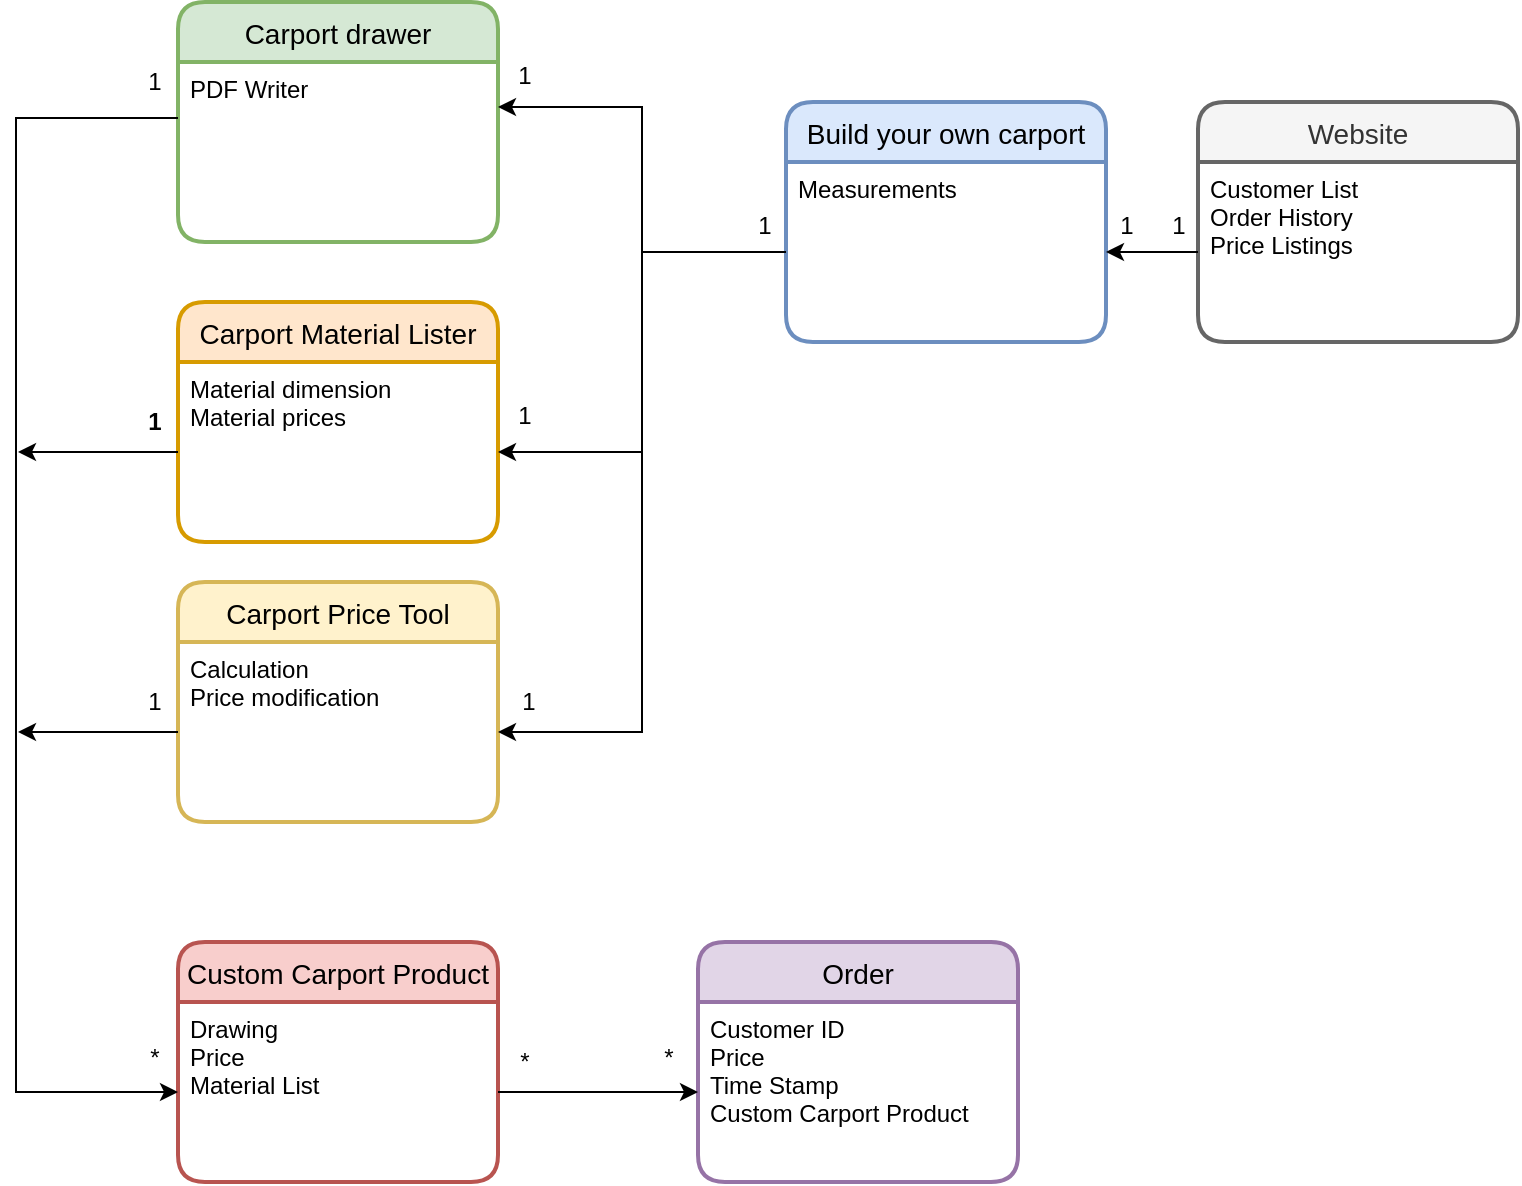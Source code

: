 <mxfile version="14.6.10" type="github">
  <diagram id="1-dc5FjnNaK5GkbeKmTL" name="Page-1">
    <mxGraphModel dx="1673" dy="896" grid="0" gridSize="10" guides="1" tooltips="1" connect="1" arrows="1" fold="1" page="1" pageScale="1" pageWidth="827" pageHeight="1169" math="0" shadow="0">
      <root>
        <mxCell id="0" />
        <mxCell id="1" parent="0" />
        <mxCell id="T65q6UnBMhBjgrhgO87Q-1" value="Website" style="swimlane;childLayout=stackLayout;horizontal=1;startSize=30;horizontalStack=0;rounded=1;fontSize=14;fontStyle=0;strokeWidth=2;resizeParent=0;resizeLast=1;shadow=0;dashed=0;align=center;fillColor=#f5f5f5;strokeColor=#666666;fontColor=#333333;" parent="1" vertex="1">
          <mxGeometry x="620" y="70" width="160" height="120" as="geometry" />
        </mxCell>
        <mxCell id="T65q6UnBMhBjgrhgO87Q-2" value="Customer List&#xa;Order History&#xa;Price Listings" style="align=left;strokeColor=none;fillColor=none;spacingLeft=4;fontSize=12;verticalAlign=top;resizable=0;rotatable=0;part=1;" parent="T65q6UnBMhBjgrhgO87Q-1" vertex="1">
          <mxGeometry y="30" width="160" height="90" as="geometry" />
        </mxCell>
        <mxCell id="T65q6UnBMhBjgrhgO87Q-3" value="Build your own carport" style="swimlane;childLayout=stackLayout;horizontal=1;startSize=30;horizontalStack=0;rounded=1;fontSize=14;fontStyle=0;strokeWidth=2;resizeParent=0;resizeLast=1;shadow=0;dashed=0;align=center;fillColor=#dae8fc;strokeColor=#6c8ebf;" parent="1" vertex="1">
          <mxGeometry x="414" y="70" width="160" height="120" as="geometry" />
        </mxCell>
        <mxCell id="T65q6UnBMhBjgrhgO87Q-4" value="Measurements&#xa;&#xa;" style="align=left;strokeColor=none;fillColor=none;spacingLeft=4;fontSize=12;verticalAlign=top;resizable=0;rotatable=0;part=1;" parent="T65q6UnBMhBjgrhgO87Q-3" vertex="1">
          <mxGeometry y="30" width="160" height="90" as="geometry" />
        </mxCell>
        <mxCell id="T65q6UnBMhBjgrhgO87Q-6" style="edgeStyle=orthogonalEdgeStyle;rounded=0;orthogonalLoop=1;jettySize=auto;html=1;entryX=1;entryY=0.5;entryDx=0;entryDy=0;" parent="1" source="T65q6UnBMhBjgrhgO87Q-2" target="T65q6UnBMhBjgrhgO87Q-4" edge="1">
          <mxGeometry relative="1" as="geometry" />
        </mxCell>
        <mxCell id="T65q6UnBMhBjgrhgO87Q-7" value="Carport drawer" style="swimlane;childLayout=stackLayout;horizontal=1;startSize=30;horizontalStack=0;rounded=1;fontSize=14;fontStyle=0;strokeWidth=2;resizeParent=0;resizeLast=1;shadow=0;dashed=0;align=center;fillColor=#d5e8d4;strokeColor=#82b366;" parent="1" vertex="1">
          <mxGeometry x="110" y="20" width="160" height="120" as="geometry" />
        </mxCell>
        <mxCell id="T65q6UnBMhBjgrhgO87Q-8" value="PDF Writer&#xa;" style="align=left;strokeColor=none;fillColor=none;spacingLeft=4;fontSize=12;verticalAlign=top;resizable=0;rotatable=0;part=1;" parent="T65q6UnBMhBjgrhgO87Q-7" vertex="1">
          <mxGeometry y="30" width="160" height="90" as="geometry" />
        </mxCell>
        <mxCell id="T65q6UnBMhBjgrhgO87Q-9" value="Carport Material Lister" style="swimlane;childLayout=stackLayout;horizontal=1;startSize=30;horizontalStack=0;rounded=1;fontSize=14;fontStyle=0;strokeWidth=2;resizeParent=0;resizeLast=1;shadow=0;dashed=0;align=center;fillColor=#ffe6cc;strokeColor=#d79b00;" parent="1" vertex="1">
          <mxGeometry x="110" y="170" width="160" height="120" as="geometry" />
        </mxCell>
        <mxCell id="T65q6UnBMhBjgrhgO87Q-10" value="Material dimension&#xa;Material prices" style="align=left;strokeColor=none;fillColor=none;spacingLeft=4;fontSize=12;verticalAlign=top;resizable=0;rotatable=0;part=1;" parent="T65q6UnBMhBjgrhgO87Q-9" vertex="1">
          <mxGeometry y="30" width="160" height="90" as="geometry" />
        </mxCell>
        <mxCell id="T65q6UnBMhBjgrhgO87Q-11" value="Carport Price Tool" style="swimlane;childLayout=stackLayout;horizontal=1;startSize=30;horizontalStack=0;rounded=1;fontSize=14;fontStyle=0;strokeWidth=2;resizeParent=0;resizeLast=1;shadow=0;dashed=0;align=center;fillColor=#fff2cc;strokeColor=#d6b656;" parent="1" vertex="1">
          <mxGeometry x="110" y="310" width="160" height="120" as="geometry" />
        </mxCell>
        <mxCell id="T65q6UnBMhBjgrhgO87Q-12" value="Calculation&#xa;Price modification&#xa;" style="align=left;strokeColor=none;fillColor=none;spacingLeft=4;fontSize=12;verticalAlign=top;resizable=0;rotatable=0;part=1;" parent="T65q6UnBMhBjgrhgO87Q-11" vertex="1">
          <mxGeometry y="30" width="160" height="90" as="geometry" />
        </mxCell>
        <mxCell id="T65q6UnBMhBjgrhgO87Q-13" style="edgeStyle=orthogonalEdgeStyle;rounded=0;orthogonalLoop=1;jettySize=auto;html=1;entryX=1;entryY=0.25;entryDx=0;entryDy=0;" parent="1" source="T65q6UnBMhBjgrhgO87Q-4" target="T65q6UnBMhBjgrhgO87Q-8" edge="1">
          <mxGeometry relative="1" as="geometry" />
        </mxCell>
        <mxCell id="T65q6UnBMhBjgrhgO87Q-14" style="edgeStyle=orthogonalEdgeStyle;rounded=0;orthogonalLoop=1;jettySize=auto;html=1;entryX=1;entryY=0.5;entryDx=0;entryDy=0;" parent="1" source="T65q6UnBMhBjgrhgO87Q-4" target="T65q6UnBMhBjgrhgO87Q-10" edge="1">
          <mxGeometry relative="1" as="geometry" />
        </mxCell>
        <mxCell id="T65q6UnBMhBjgrhgO87Q-15" style="edgeStyle=orthogonalEdgeStyle;rounded=0;orthogonalLoop=1;jettySize=auto;html=1;entryX=1;entryY=0.5;entryDx=0;entryDy=0;" parent="1" source="T65q6UnBMhBjgrhgO87Q-4" target="T65q6UnBMhBjgrhgO87Q-12" edge="1">
          <mxGeometry relative="1" as="geometry" />
        </mxCell>
        <mxCell id="T65q6UnBMhBjgrhgO87Q-16" value="Custom Carport Product" style="swimlane;childLayout=stackLayout;horizontal=1;startSize=30;horizontalStack=0;rounded=1;fontSize=14;fontStyle=0;strokeWidth=2;resizeParent=0;resizeLast=1;shadow=0;dashed=0;align=center;fillColor=#f8cecc;strokeColor=#b85450;" parent="1" vertex="1">
          <mxGeometry x="110" y="490" width="160" height="120" as="geometry" />
        </mxCell>
        <mxCell id="T65q6UnBMhBjgrhgO87Q-17" value="Drawing&#xa;Price&#xa;Material List" style="align=left;strokeColor=none;fillColor=none;spacingLeft=4;fontSize=12;verticalAlign=top;resizable=0;rotatable=0;part=1;" parent="T65q6UnBMhBjgrhgO87Q-16" vertex="1">
          <mxGeometry y="30" width="160" height="90" as="geometry" />
        </mxCell>
        <mxCell id="T65q6UnBMhBjgrhgO87Q-21" style="edgeStyle=orthogonalEdgeStyle;rounded=0;orthogonalLoop=1;jettySize=auto;html=1;" parent="1" source="T65q6UnBMhBjgrhgO87Q-10" edge="1">
          <mxGeometry relative="1" as="geometry">
            <mxPoint x="30" y="245" as="targetPoint" />
            <Array as="points">
              <mxPoint x="30" y="245" />
            </Array>
          </mxGeometry>
        </mxCell>
        <mxCell id="T65q6UnBMhBjgrhgO87Q-22" style="edgeStyle=orthogonalEdgeStyle;rounded=0;orthogonalLoop=1;jettySize=auto;html=1;" parent="1" source="T65q6UnBMhBjgrhgO87Q-12" edge="1">
          <mxGeometry relative="1" as="geometry">
            <mxPoint x="30" y="385" as="targetPoint" />
          </mxGeometry>
        </mxCell>
        <mxCell id="T65q6UnBMhBjgrhgO87Q-23" value="Order" style="swimlane;childLayout=stackLayout;horizontal=1;startSize=30;horizontalStack=0;rounded=1;fontSize=14;fontStyle=0;strokeWidth=2;resizeParent=0;resizeLast=1;shadow=0;dashed=0;align=center;fillColor=#e1d5e7;strokeColor=#9673a6;" parent="1" vertex="1">
          <mxGeometry x="370" y="490" width="160" height="120" as="geometry" />
        </mxCell>
        <mxCell id="T65q6UnBMhBjgrhgO87Q-24" value="Customer ID&#xa;Price&#xa;Time Stamp&#xa;Custom Carport Product" style="align=left;strokeColor=none;fillColor=none;spacingLeft=4;fontSize=12;verticalAlign=top;resizable=0;rotatable=0;part=1;" parent="T65q6UnBMhBjgrhgO87Q-23" vertex="1">
          <mxGeometry y="30" width="160" height="90" as="geometry" />
        </mxCell>
        <mxCell id="T65q6UnBMhBjgrhgO87Q-25" style="edgeStyle=orthogonalEdgeStyle;rounded=0;orthogonalLoop=1;jettySize=auto;html=1;entryX=0;entryY=0.5;entryDx=0;entryDy=0;" parent="1" source="T65q6UnBMhBjgrhgO87Q-17" target="T65q6UnBMhBjgrhgO87Q-24" edge="1">
          <mxGeometry relative="1" as="geometry" />
        </mxCell>
        <mxCell id="BpsdOR_7JIooKAM6f2nM-1" value="1" style="text;html=1;strokeColor=none;fillColor=none;align=center;verticalAlign=middle;whiteSpace=wrap;rounded=0;" vertex="1" parent="1">
          <mxGeometry x="603" y="122" width="15" height="20" as="geometry" />
        </mxCell>
        <mxCell id="BpsdOR_7JIooKAM6f2nM-3" value="1" style="text;html=1;strokeColor=none;fillColor=none;align=center;verticalAlign=middle;whiteSpace=wrap;rounded=0;" vertex="1" parent="1">
          <mxGeometry x="577" y="122" width="15" height="20" as="geometry" />
        </mxCell>
        <mxCell id="BpsdOR_7JIooKAM6f2nM-4" value="1" style="text;html=1;strokeColor=none;fillColor=none;align=center;verticalAlign=middle;whiteSpace=wrap;rounded=0;" vertex="1" parent="1">
          <mxGeometry x="396" y="122" width="15" height="20" as="geometry" />
        </mxCell>
        <mxCell id="BpsdOR_7JIooKAM6f2nM-5" value="1" style="text;html=1;strokeColor=none;fillColor=none;align=center;verticalAlign=middle;whiteSpace=wrap;rounded=0;" vertex="1" parent="1">
          <mxGeometry x="276" y="47" width="15" height="20" as="geometry" />
        </mxCell>
        <mxCell id="BpsdOR_7JIooKAM6f2nM-6" value="1" style="text;html=1;strokeColor=none;fillColor=none;align=center;verticalAlign=middle;whiteSpace=wrap;rounded=0;" vertex="1" parent="1">
          <mxGeometry x="276" y="217" width="15" height="20" as="geometry" />
        </mxCell>
        <mxCell id="BpsdOR_7JIooKAM6f2nM-7" value="1" style="text;html=1;strokeColor=none;fillColor=none;align=center;verticalAlign=middle;whiteSpace=wrap;rounded=0;" vertex="1" parent="1">
          <mxGeometry x="278" y="360" width="15" height="20" as="geometry" />
        </mxCell>
        <mxCell id="BpsdOR_7JIooKAM6f2nM-8" value="*" style="text;html=1;strokeColor=none;fillColor=none;align=center;verticalAlign=middle;whiteSpace=wrap;rounded=0;" vertex="1" parent="1">
          <mxGeometry x="91" y="538" width="15" height="20" as="geometry" />
        </mxCell>
        <mxCell id="BpsdOR_7JIooKAM6f2nM-9" value="*" style="text;html=1;strokeColor=none;fillColor=none;align=center;verticalAlign=middle;whiteSpace=wrap;rounded=0;" vertex="1" parent="1">
          <mxGeometry x="348" y="538" width="15" height="20" as="geometry" />
        </mxCell>
        <mxCell id="BpsdOR_7JIooKAM6f2nM-10" value="*" style="text;html=1;strokeColor=none;fillColor=none;align=center;verticalAlign=middle;whiteSpace=wrap;rounded=0;" vertex="1" parent="1">
          <mxGeometry x="276" y="540" width="15" height="20" as="geometry" />
        </mxCell>
        <mxCell id="BpsdOR_7JIooKAM6f2nM-13" value="1" style="text;html=1;strokeColor=none;fillColor=none;align=center;verticalAlign=middle;whiteSpace=wrap;rounded=0;" vertex="1" parent="1">
          <mxGeometry x="91" y="360" width="15" height="20" as="geometry" />
        </mxCell>
        <mxCell id="BpsdOR_7JIooKAM6f2nM-14" value="1" style="text;html=1;strokeColor=none;fillColor=none;align=center;verticalAlign=middle;whiteSpace=wrap;rounded=0;fontStyle=1" vertex="1" parent="1">
          <mxGeometry x="91" y="220" width="15" height="20" as="geometry" />
        </mxCell>
        <mxCell id="BpsdOR_7JIooKAM6f2nM-15" value="1" style="text;html=1;strokeColor=none;fillColor=none;align=center;verticalAlign=middle;whiteSpace=wrap;rounded=0;" vertex="1" parent="1">
          <mxGeometry x="91" y="50" width="15" height="20" as="geometry" />
        </mxCell>
        <mxCell id="BpsdOR_7JIooKAM6f2nM-17" style="edgeStyle=orthogonalEdgeStyle;rounded=0;orthogonalLoop=1;jettySize=auto;html=1;entryX=0;entryY=0.5;entryDx=0;entryDy=0;" edge="1" parent="1" source="T65q6UnBMhBjgrhgO87Q-8" target="T65q6UnBMhBjgrhgO87Q-17">
          <mxGeometry relative="1" as="geometry">
            <mxPoint x="21.118" y="593.412" as="targetPoint" />
            <Array as="points">
              <mxPoint x="29" y="78" />
              <mxPoint x="29" y="565" />
            </Array>
          </mxGeometry>
        </mxCell>
      </root>
    </mxGraphModel>
  </diagram>
</mxfile>
